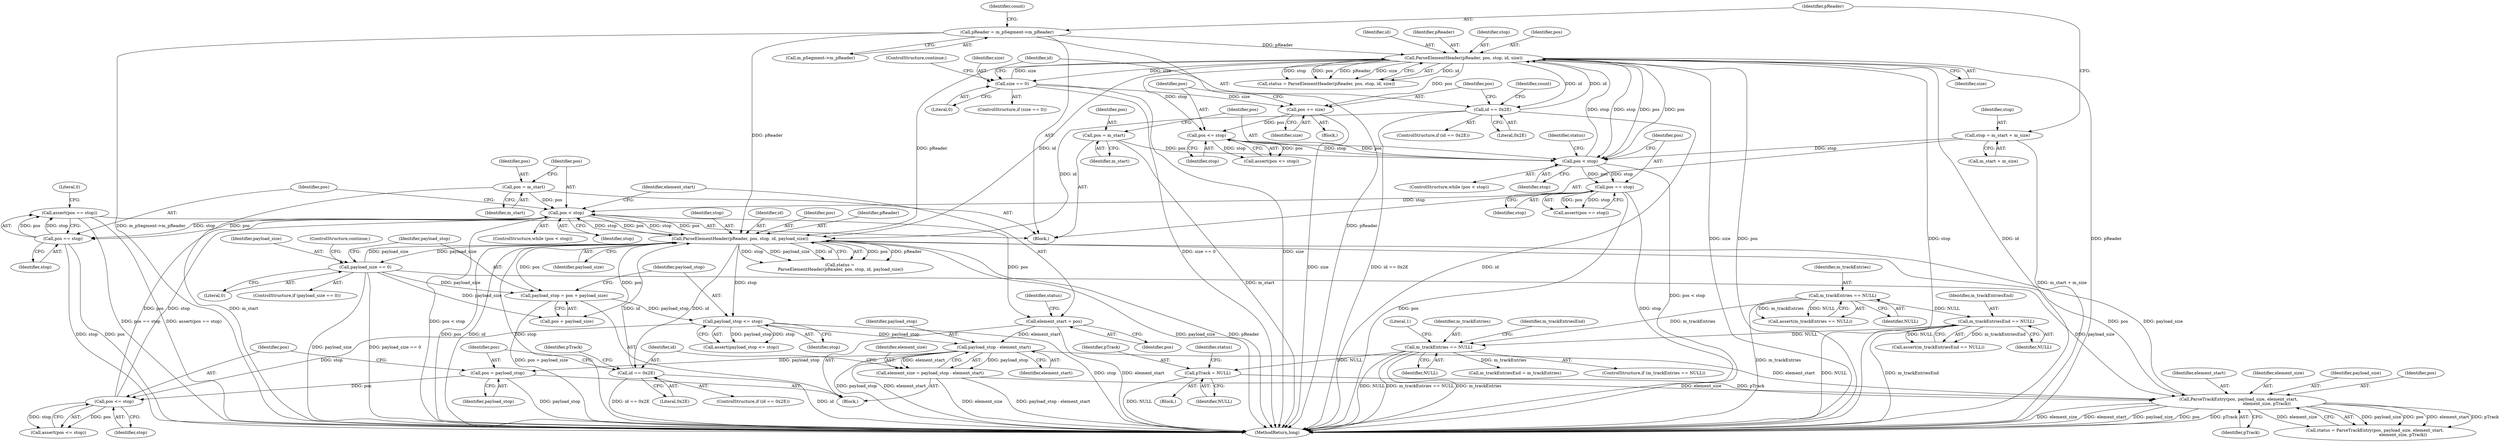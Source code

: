 digraph "0_Android_cc274e2abe8b2a6698a5c47d8aa4bb45f1f9538d_43@API" {
"1000286" [label="(Call,assert(pos == stop))"];
"1000287" [label="(Call,pos == stop)"];
"1000203" [label="(Call,pos < stop)"];
"1000283" [label="(Call,pos <= stop)"];
"1000279" [label="(Call,pos = payload_stop)"];
"1000246" [label="(Call,payload_stop - element_start)"];
"1000240" [label="(Call,payload_stop <= stop)"];
"1000234" [label="(Call,payload_stop = pos + payload_size)"];
"1000216" [label="(Call,ParseElementHeader(pReader, pos, stop, id, payload_size))"];
"1000126" [label="(Call,pReader = m_pSegment->m_pReader)"];
"1000149" [label="(Call,ParseElementHeader(pReader, pos, stop, id, size))"];
"1000140" [label="(Call,pos < stop)"];
"1000176" [label="(Call,pos <= stop)"];
"1000172" [label="(Call,pos += size)"];
"1000162" [label="(Call,size == 0)"];
"1000136" [label="(Call,pos = m_start)"];
"1000121" [label="(Call,stop = m_start + m_size)"];
"1000167" [label="(Call,id == 0x2E)"];
"1000250" [label="(Call,id == 0x2E)"];
"1000265" [label="(Call,ParseTrackEntry(pos, payload_size, element_start,\n                                          element_size, pTrack))"];
"1000229" [label="(Call,payload_size == 0)"];
"1000244" [label="(Call,element_size = payload_stop - element_start)"];
"1000259" [label="(Call,pTrack = NULL)"];
"1000190" [label="(Call,m_trackEntries == NULL)"];
"1000113" [label="(Call,m_trackEntries == NULL)"];
"1000117" [label="(Call,m_trackEntriesEnd == NULL)"];
"1000208" [label="(Call,element_start = pos)"];
"1000199" [label="(Call,pos = m_start)"];
"1000180" [label="(Call,pos == stop)"];
"1000195" [label="(Literal,1)"];
"1000204" [label="(Identifier,pos)"];
"1000172" [label="(Call,pos += size)"];
"1000281" [label="(Identifier,payload_stop)"];
"1000178" [label="(Identifier,stop)"];
"1000113" [label="(Call,m_trackEntries == NULL)"];
"1000270" [label="(Identifier,pTrack)"];
"1000234" [label="(Call,payload_stop = pos + payload_size)"];
"1000268" [label="(Identifier,element_start)"];
"1000180" [label="(Call,pos == stop)"];
"1000251" [label="(Identifier,id)"];
"1000162" [label="(Call,size == 0)"];
"1000248" [label="(Identifier,element_start)"];
"1000196" [label="(Call,m_trackEntriesEnd = m_trackEntries)"];
"1000242" [label="(Identifier,stop)"];
"1000219" [label="(Identifier,stop)"];
"1000175" [label="(Call,assert(pos <= stop))"];
"1000122" [label="(Identifier,stop)"];
"1000116" [label="(Call,assert(m_trackEntriesEnd == NULL))"];
"1000176" [label="(Call,pos <= stop)"];
"1000215" [label="(Identifier,status)"];
"1000137" [label="(Identifier,pos)"];
"1000263" [label="(Call,status = ParseTrackEntry(pos, payload_size, element_start,\n                                          element_size, pTrack))"];
"1000260" [label="(Identifier,pTrack)"];
"1000150" [label="(Identifier,pReader)"];
"1000280" [label="(Identifier,pos)"];
"1000253" [label="(Block,)"];
"1000181" [label="(Identifier,pos)"];
"1000256" [label="(Identifier,pTrack)"];
"1000285" [label="(Identifier,stop)"];
"1000154" [label="(Identifier,size)"];
"1000182" [label="(Identifier,stop)"];
"1000152" [label="(Identifier,stop)"];
"1000246" [label="(Call,payload_stop - element_start)"];
"1000165" [label="(ControlStructure,continue;)"];
"1000240" [label="(Call,payload_stop <= stop)"];
"1000247" [label="(Identifier,payload_stop)"];
"1000279" [label="(Call,pos = payload_stop)"];
"1000289" [label="(Identifier,stop)"];
"1000121" [label="(Call,stop = m_start + m_size)"];
"1000126" [label="(Call,pReader = m_pSegment->m_pReader)"];
"1000151" [label="(Identifier,pos)"];
"1000216" [label="(Call,ParseElementHeader(pReader, pos, stop, id, payload_size))"];
"1000147" [label="(Call,status = ParseElementHeader(pReader, pos, stop, id, size))"];
"1000148" [label="(Identifier,status)"];
"1000239" [label="(Call,assert(payload_stop <= stop))"];
"1000177" [label="(Identifier,pos)"];
"1000168" [label="(Identifier,id)"];
"1000115" [label="(Identifier,NULL)"];
"1000220" [label="(Identifier,id)"];
"1000161" [label="(ControlStructure,if (size == 0))"];
"1000286" [label="(Call,assert(pos == stop))"];
"1000111" [label="(Block,)"];
"1000133" [label="(Identifier,count)"];
"1000269" [label="(Identifier,element_size)"];
"1000149" [label="(Call,ParseElementHeader(pReader, pos, stop, id, size))"];
"1000139" [label="(ControlStructure,while (pos < stop))"];
"1000267" [label="(Identifier,payload_size)"];
"1000163" [label="(Identifier,size)"];
"1000203" [label="(Call,pos < stop)"];
"1000250" [label="(Call,id == 0x2E)"];
"1000191" [label="(Identifier,m_trackEntries)"];
"1000192" [label="(Identifier,NULL)"];
"1000206" [label="(Block,)"];
"1000153" [label="(Identifier,id)"];
"1000236" [label="(Call,pos + payload_size)"];
"1000228" [label="(ControlStructure,if (payload_size == 0))"];
"1000230" [label="(Identifier,payload_size)"];
"1000282" [label="(Call,assert(pos <= stop))"];
"1000292" [label="(MethodReturn,long)"];
"1000232" [label="(ControlStructure,continue;)"];
"1000112" [label="(Call,assert(m_trackEntries == NULL))"];
"1000218" [label="(Identifier,pos)"];
"1000221" [label="(Identifier,payload_size)"];
"1000140" [label="(Call,pos < stop)"];
"1000164" [label="(Literal,0)"];
"1000245" [label="(Identifier,element_size)"];
"1000171" [label="(Identifier,count)"];
"1000266" [label="(Identifier,pos)"];
"1000235" [label="(Identifier,payload_stop)"];
"1000118" [label="(Identifier,m_trackEntriesEnd)"];
"1000209" [label="(Identifier,element_start)"];
"1000261" [label="(Identifier,NULL)"];
"1000200" [label="(Identifier,pos)"];
"1000214" [label="(Call,status =\n ParseElementHeader(pReader, pos, stop, id, payload_size))"];
"1000136" [label="(Call,pos = m_start)"];
"1000197" [label="(Identifier,m_trackEntriesEnd)"];
"1000249" [label="(ControlStructure,if (id == 0x2E))"];
"1000119" [label="(Identifier,NULL)"];
"1000264" [label="(Identifier,status)"];
"1000244" [label="(Call,element_size = payload_stop - element_start)"];
"1000117" [label="(Call,m_trackEntriesEnd == NULL)"];
"1000229" [label="(Call,payload_size == 0)"];
"1000166" [label="(ControlStructure,if (id == 0x2E))"];
"1000143" [label="(Block,)"];
"1000128" [label="(Call,m_pSegment->m_pReader)"];
"1000190" [label="(Call,m_trackEntries == NULL)"];
"1000283" [label="(Call,pos <= stop)"];
"1000138" [label="(Identifier,m_start)"];
"1000241" [label="(Identifier,payload_stop)"];
"1000208" [label="(Call,element_start = pos)"];
"1000179" [label="(Call,assert(pos == stop))"];
"1000114" [label="(Identifier,m_trackEntries)"];
"1000231" [label="(Literal,0)"];
"1000201" [label="(Identifier,m_start)"];
"1000291" [label="(Literal,0)"];
"1000265" [label="(Call,ParseTrackEntry(pos, payload_size, element_start,\n                                          element_size, pTrack))"];
"1000202" [label="(ControlStructure,while (pos < stop))"];
"1000169" [label="(Literal,0x2E)"];
"1000259" [label="(Call,pTrack = NULL)"];
"1000199" [label="(Call,pos = m_start)"];
"1000205" [label="(Identifier,stop)"];
"1000284" [label="(Identifier,pos)"];
"1000174" [label="(Identifier,size)"];
"1000210" [label="(Identifier,pos)"];
"1000142" [label="(Identifier,stop)"];
"1000217" [label="(Identifier,pReader)"];
"1000127" [label="(Identifier,pReader)"];
"1000252" [label="(Literal,0x2E)"];
"1000123" [label="(Call,m_start + m_size)"];
"1000141" [label="(Identifier,pos)"];
"1000189" [label="(ControlStructure,if (m_trackEntries == NULL))"];
"1000287" [label="(Call,pos == stop)"];
"1000173" [label="(Identifier,pos)"];
"1000167" [label="(Call,id == 0x2E)"];
"1000288" [label="(Identifier,pos)"];
"1000286" -> "1000111"  [label="AST: "];
"1000286" -> "1000287"  [label="CFG: "];
"1000287" -> "1000286"  [label="AST: "];
"1000291" -> "1000286"  [label="CFG: "];
"1000286" -> "1000292"  [label="DDG: assert(pos == stop)"];
"1000286" -> "1000292"  [label="DDG: pos == stop"];
"1000287" -> "1000286"  [label="DDG: pos"];
"1000287" -> "1000286"  [label="DDG: stop"];
"1000287" -> "1000289"  [label="CFG: "];
"1000288" -> "1000287"  [label="AST: "];
"1000289" -> "1000287"  [label="AST: "];
"1000287" -> "1000292"  [label="DDG: stop"];
"1000287" -> "1000292"  [label="DDG: pos"];
"1000203" -> "1000287"  [label="DDG: pos"];
"1000203" -> "1000287"  [label="DDG: stop"];
"1000203" -> "1000202"  [label="AST: "];
"1000203" -> "1000205"  [label="CFG: "];
"1000204" -> "1000203"  [label="AST: "];
"1000205" -> "1000203"  [label="AST: "];
"1000209" -> "1000203"  [label="CFG: "];
"1000288" -> "1000203"  [label="CFG: "];
"1000203" -> "1000292"  [label="DDG: pos < stop"];
"1000283" -> "1000203"  [label="DDG: pos"];
"1000283" -> "1000203"  [label="DDG: stop"];
"1000199" -> "1000203"  [label="DDG: pos"];
"1000216" -> "1000203"  [label="DDG: pos"];
"1000216" -> "1000203"  [label="DDG: stop"];
"1000180" -> "1000203"  [label="DDG: stop"];
"1000203" -> "1000208"  [label="DDG: pos"];
"1000203" -> "1000216"  [label="DDG: pos"];
"1000203" -> "1000216"  [label="DDG: stop"];
"1000283" -> "1000282"  [label="AST: "];
"1000283" -> "1000285"  [label="CFG: "];
"1000284" -> "1000283"  [label="AST: "];
"1000285" -> "1000283"  [label="AST: "];
"1000282" -> "1000283"  [label="CFG: "];
"1000283" -> "1000282"  [label="DDG: pos"];
"1000283" -> "1000282"  [label="DDG: stop"];
"1000279" -> "1000283"  [label="DDG: pos"];
"1000240" -> "1000283"  [label="DDG: stop"];
"1000279" -> "1000206"  [label="AST: "];
"1000279" -> "1000281"  [label="CFG: "];
"1000280" -> "1000279"  [label="AST: "];
"1000281" -> "1000279"  [label="AST: "];
"1000284" -> "1000279"  [label="CFG: "];
"1000279" -> "1000292"  [label="DDG: payload_stop"];
"1000246" -> "1000279"  [label="DDG: payload_stop"];
"1000246" -> "1000244"  [label="AST: "];
"1000246" -> "1000248"  [label="CFG: "];
"1000247" -> "1000246"  [label="AST: "];
"1000248" -> "1000246"  [label="AST: "];
"1000244" -> "1000246"  [label="CFG: "];
"1000246" -> "1000292"  [label="DDG: element_start"];
"1000246" -> "1000292"  [label="DDG: payload_stop"];
"1000246" -> "1000244"  [label="DDG: payload_stop"];
"1000246" -> "1000244"  [label="DDG: element_start"];
"1000240" -> "1000246"  [label="DDG: payload_stop"];
"1000208" -> "1000246"  [label="DDG: element_start"];
"1000246" -> "1000265"  [label="DDG: element_start"];
"1000240" -> "1000239"  [label="AST: "];
"1000240" -> "1000242"  [label="CFG: "];
"1000241" -> "1000240"  [label="AST: "];
"1000242" -> "1000240"  [label="AST: "];
"1000239" -> "1000240"  [label="CFG: "];
"1000240" -> "1000292"  [label="DDG: stop"];
"1000240" -> "1000239"  [label="DDG: payload_stop"];
"1000240" -> "1000239"  [label="DDG: stop"];
"1000234" -> "1000240"  [label="DDG: payload_stop"];
"1000216" -> "1000240"  [label="DDG: stop"];
"1000234" -> "1000206"  [label="AST: "];
"1000234" -> "1000236"  [label="CFG: "];
"1000235" -> "1000234"  [label="AST: "];
"1000236" -> "1000234"  [label="AST: "];
"1000241" -> "1000234"  [label="CFG: "];
"1000234" -> "1000292"  [label="DDG: pos + payload_size"];
"1000216" -> "1000234"  [label="DDG: pos"];
"1000229" -> "1000234"  [label="DDG: payload_size"];
"1000216" -> "1000214"  [label="AST: "];
"1000216" -> "1000221"  [label="CFG: "];
"1000217" -> "1000216"  [label="AST: "];
"1000218" -> "1000216"  [label="AST: "];
"1000219" -> "1000216"  [label="AST: "];
"1000220" -> "1000216"  [label="AST: "];
"1000221" -> "1000216"  [label="AST: "];
"1000214" -> "1000216"  [label="CFG: "];
"1000216" -> "1000292"  [label="DDG: stop"];
"1000216" -> "1000292"  [label="DDG: payload_size"];
"1000216" -> "1000292"  [label="DDG: pReader"];
"1000216" -> "1000292"  [label="DDG: pos"];
"1000216" -> "1000292"  [label="DDG: id"];
"1000216" -> "1000214"  [label="DDG: pos"];
"1000216" -> "1000214"  [label="DDG: pReader"];
"1000216" -> "1000214"  [label="DDG: stop"];
"1000216" -> "1000214"  [label="DDG: payload_size"];
"1000216" -> "1000214"  [label="DDG: id"];
"1000126" -> "1000216"  [label="DDG: pReader"];
"1000149" -> "1000216"  [label="DDG: pReader"];
"1000149" -> "1000216"  [label="DDG: id"];
"1000167" -> "1000216"  [label="DDG: id"];
"1000250" -> "1000216"  [label="DDG: id"];
"1000265" -> "1000216"  [label="DDG: payload_size"];
"1000229" -> "1000216"  [label="DDG: payload_size"];
"1000216" -> "1000229"  [label="DDG: payload_size"];
"1000216" -> "1000236"  [label="DDG: pos"];
"1000216" -> "1000250"  [label="DDG: id"];
"1000216" -> "1000265"  [label="DDG: pos"];
"1000126" -> "1000111"  [label="AST: "];
"1000126" -> "1000128"  [label="CFG: "];
"1000127" -> "1000126"  [label="AST: "];
"1000128" -> "1000126"  [label="AST: "];
"1000133" -> "1000126"  [label="CFG: "];
"1000126" -> "1000292"  [label="DDG: pReader"];
"1000126" -> "1000292"  [label="DDG: m_pSegment->m_pReader"];
"1000126" -> "1000149"  [label="DDG: pReader"];
"1000149" -> "1000147"  [label="AST: "];
"1000149" -> "1000154"  [label="CFG: "];
"1000150" -> "1000149"  [label="AST: "];
"1000151" -> "1000149"  [label="AST: "];
"1000152" -> "1000149"  [label="AST: "];
"1000153" -> "1000149"  [label="AST: "];
"1000154" -> "1000149"  [label="AST: "];
"1000147" -> "1000149"  [label="CFG: "];
"1000149" -> "1000292"  [label="DDG: size"];
"1000149" -> "1000292"  [label="DDG: pos"];
"1000149" -> "1000292"  [label="DDG: stop"];
"1000149" -> "1000292"  [label="DDG: id"];
"1000149" -> "1000292"  [label="DDG: pReader"];
"1000149" -> "1000140"  [label="DDG: pos"];
"1000149" -> "1000140"  [label="DDG: stop"];
"1000149" -> "1000147"  [label="DDG: id"];
"1000149" -> "1000147"  [label="DDG: stop"];
"1000149" -> "1000147"  [label="DDG: pos"];
"1000149" -> "1000147"  [label="DDG: pReader"];
"1000149" -> "1000147"  [label="DDG: size"];
"1000140" -> "1000149"  [label="DDG: pos"];
"1000140" -> "1000149"  [label="DDG: stop"];
"1000167" -> "1000149"  [label="DDG: id"];
"1000162" -> "1000149"  [label="DDG: size"];
"1000149" -> "1000162"  [label="DDG: size"];
"1000149" -> "1000167"  [label="DDG: id"];
"1000149" -> "1000172"  [label="DDG: pos"];
"1000149" -> "1000176"  [label="DDG: stop"];
"1000140" -> "1000139"  [label="AST: "];
"1000140" -> "1000142"  [label="CFG: "];
"1000141" -> "1000140"  [label="AST: "];
"1000142" -> "1000140"  [label="AST: "];
"1000148" -> "1000140"  [label="CFG: "];
"1000181" -> "1000140"  [label="CFG: "];
"1000140" -> "1000292"  [label="DDG: pos < stop"];
"1000176" -> "1000140"  [label="DDG: pos"];
"1000176" -> "1000140"  [label="DDG: stop"];
"1000136" -> "1000140"  [label="DDG: pos"];
"1000121" -> "1000140"  [label="DDG: stop"];
"1000140" -> "1000180"  [label="DDG: pos"];
"1000140" -> "1000180"  [label="DDG: stop"];
"1000176" -> "1000175"  [label="AST: "];
"1000176" -> "1000178"  [label="CFG: "];
"1000177" -> "1000176"  [label="AST: "];
"1000178" -> "1000176"  [label="AST: "];
"1000175" -> "1000176"  [label="CFG: "];
"1000176" -> "1000175"  [label="DDG: pos"];
"1000176" -> "1000175"  [label="DDG: stop"];
"1000172" -> "1000176"  [label="DDG: pos"];
"1000172" -> "1000143"  [label="AST: "];
"1000172" -> "1000174"  [label="CFG: "];
"1000173" -> "1000172"  [label="AST: "];
"1000174" -> "1000172"  [label="AST: "];
"1000177" -> "1000172"  [label="CFG: "];
"1000172" -> "1000292"  [label="DDG: size"];
"1000162" -> "1000172"  [label="DDG: size"];
"1000162" -> "1000161"  [label="AST: "];
"1000162" -> "1000164"  [label="CFG: "];
"1000163" -> "1000162"  [label="AST: "];
"1000164" -> "1000162"  [label="AST: "];
"1000165" -> "1000162"  [label="CFG: "];
"1000168" -> "1000162"  [label="CFG: "];
"1000162" -> "1000292"  [label="DDG: size"];
"1000162" -> "1000292"  [label="DDG: size == 0"];
"1000136" -> "1000111"  [label="AST: "];
"1000136" -> "1000138"  [label="CFG: "];
"1000137" -> "1000136"  [label="AST: "];
"1000138" -> "1000136"  [label="AST: "];
"1000141" -> "1000136"  [label="CFG: "];
"1000136" -> "1000292"  [label="DDG: m_start"];
"1000121" -> "1000111"  [label="AST: "];
"1000121" -> "1000123"  [label="CFG: "];
"1000122" -> "1000121"  [label="AST: "];
"1000123" -> "1000121"  [label="AST: "];
"1000127" -> "1000121"  [label="CFG: "];
"1000121" -> "1000292"  [label="DDG: m_start + m_size"];
"1000167" -> "1000166"  [label="AST: "];
"1000167" -> "1000169"  [label="CFG: "];
"1000168" -> "1000167"  [label="AST: "];
"1000169" -> "1000167"  [label="AST: "];
"1000171" -> "1000167"  [label="CFG: "];
"1000173" -> "1000167"  [label="CFG: "];
"1000167" -> "1000292"  [label="DDG: id"];
"1000167" -> "1000292"  [label="DDG: id == 0x2E"];
"1000250" -> "1000249"  [label="AST: "];
"1000250" -> "1000252"  [label="CFG: "];
"1000251" -> "1000250"  [label="AST: "];
"1000252" -> "1000250"  [label="AST: "];
"1000256" -> "1000250"  [label="CFG: "];
"1000280" -> "1000250"  [label="CFG: "];
"1000250" -> "1000292"  [label="DDG: id"];
"1000250" -> "1000292"  [label="DDG: id == 0x2E"];
"1000265" -> "1000263"  [label="AST: "];
"1000265" -> "1000270"  [label="CFG: "];
"1000266" -> "1000265"  [label="AST: "];
"1000267" -> "1000265"  [label="AST: "];
"1000268" -> "1000265"  [label="AST: "];
"1000269" -> "1000265"  [label="AST: "];
"1000270" -> "1000265"  [label="AST: "];
"1000263" -> "1000265"  [label="CFG: "];
"1000265" -> "1000292"  [label="DDG: element_size"];
"1000265" -> "1000292"  [label="DDG: element_start"];
"1000265" -> "1000292"  [label="DDG: payload_size"];
"1000265" -> "1000292"  [label="DDG: pos"];
"1000265" -> "1000292"  [label="DDG: pTrack"];
"1000265" -> "1000263"  [label="DDG: payload_size"];
"1000265" -> "1000263"  [label="DDG: pos"];
"1000265" -> "1000263"  [label="DDG: element_start"];
"1000265" -> "1000263"  [label="DDG: pTrack"];
"1000265" -> "1000263"  [label="DDG: element_size"];
"1000229" -> "1000265"  [label="DDG: payload_size"];
"1000244" -> "1000265"  [label="DDG: element_size"];
"1000259" -> "1000265"  [label="DDG: pTrack"];
"1000229" -> "1000228"  [label="AST: "];
"1000229" -> "1000231"  [label="CFG: "];
"1000230" -> "1000229"  [label="AST: "];
"1000231" -> "1000229"  [label="AST: "];
"1000232" -> "1000229"  [label="CFG: "];
"1000235" -> "1000229"  [label="CFG: "];
"1000229" -> "1000292"  [label="DDG: payload_size == 0"];
"1000229" -> "1000292"  [label="DDG: payload_size"];
"1000229" -> "1000236"  [label="DDG: payload_size"];
"1000244" -> "1000206"  [label="AST: "];
"1000245" -> "1000244"  [label="AST: "];
"1000251" -> "1000244"  [label="CFG: "];
"1000244" -> "1000292"  [label="DDG: element_size"];
"1000244" -> "1000292"  [label="DDG: payload_stop - element_start"];
"1000259" -> "1000253"  [label="AST: "];
"1000259" -> "1000261"  [label="CFG: "];
"1000260" -> "1000259"  [label="AST: "];
"1000261" -> "1000259"  [label="AST: "];
"1000264" -> "1000259"  [label="CFG: "];
"1000259" -> "1000292"  [label="DDG: NULL"];
"1000190" -> "1000259"  [label="DDG: NULL"];
"1000190" -> "1000189"  [label="AST: "];
"1000190" -> "1000192"  [label="CFG: "];
"1000191" -> "1000190"  [label="AST: "];
"1000192" -> "1000190"  [label="AST: "];
"1000195" -> "1000190"  [label="CFG: "];
"1000197" -> "1000190"  [label="CFG: "];
"1000190" -> "1000292"  [label="DDG: m_trackEntries == NULL"];
"1000190" -> "1000292"  [label="DDG: m_trackEntries"];
"1000190" -> "1000292"  [label="DDG: NULL"];
"1000113" -> "1000190"  [label="DDG: m_trackEntries"];
"1000117" -> "1000190"  [label="DDG: NULL"];
"1000190" -> "1000196"  [label="DDG: m_trackEntries"];
"1000113" -> "1000112"  [label="AST: "];
"1000113" -> "1000115"  [label="CFG: "];
"1000114" -> "1000113"  [label="AST: "];
"1000115" -> "1000113"  [label="AST: "];
"1000112" -> "1000113"  [label="CFG: "];
"1000113" -> "1000292"  [label="DDG: m_trackEntries"];
"1000113" -> "1000112"  [label="DDG: m_trackEntries"];
"1000113" -> "1000112"  [label="DDG: NULL"];
"1000113" -> "1000117"  [label="DDG: NULL"];
"1000117" -> "1000116"  [label="AST: "];
"1000117" -> "1000119"  [label="CFG: "];
"1000118" -> "1000117"  [label="AST: "];
"1000119" -> "1000117"  [label="AST: "];
"1000116" -> "1000117"  [label="CFG: "];
"1000117" -> "1000292"  [label="DDG: m_trackEntriesEnd"];
"1000117" -> "1000292"  [label="DDG: NULL"];
"1000117" -> "1000116"  [label="DDG: m_trackEntriesEnd"];
"1000117" -> "1000116"  [label="DDG: NULL"];
"1000208" -> "1000206"  [label="AST: "];
"1000208" -> "1000210"  [label="CFG: "];
"1000209" -> "1000208"  [label="AST: "];
"1000210" -> "1000208"  [label="AST: "];
"1000215" -> "1000208"  [label="CFG: "];
"1000208" -> "1000292"  [label="DDG: element_start"];
"1000199" -> "1000111"  [label="AST: "];
"1000199" -> "1000201"  [label="CFG: "];
"1000200" -> "1000199"  [label="AST: "];
"1000201" -> "1000199"  [label="AST: "];
"1000204" -> "1000199"  [label="CFG: "];
"1000199" -> "1000292"  [label="DDG: m_start"];
"1000180" -> "1000179"  [label="AST: "];
"1000180" -> "1000182"  [label="CFG: "];
"1000181" -> "1000180"  [label="AST: "];
"1000182" -> "1000180"  [label="AST: "];
"1000179" -> "1000180"  [label="CFG: "];
"1000180" -> "1000292"  [label="DDG: pos"];
"1000180" -> "1000292"  [label="DDG: stop"];
"1000180" -> "1000179"  [label="DDG: pos"];
"1000180" -> "1000179"  [label="DDG: stop"];
}
